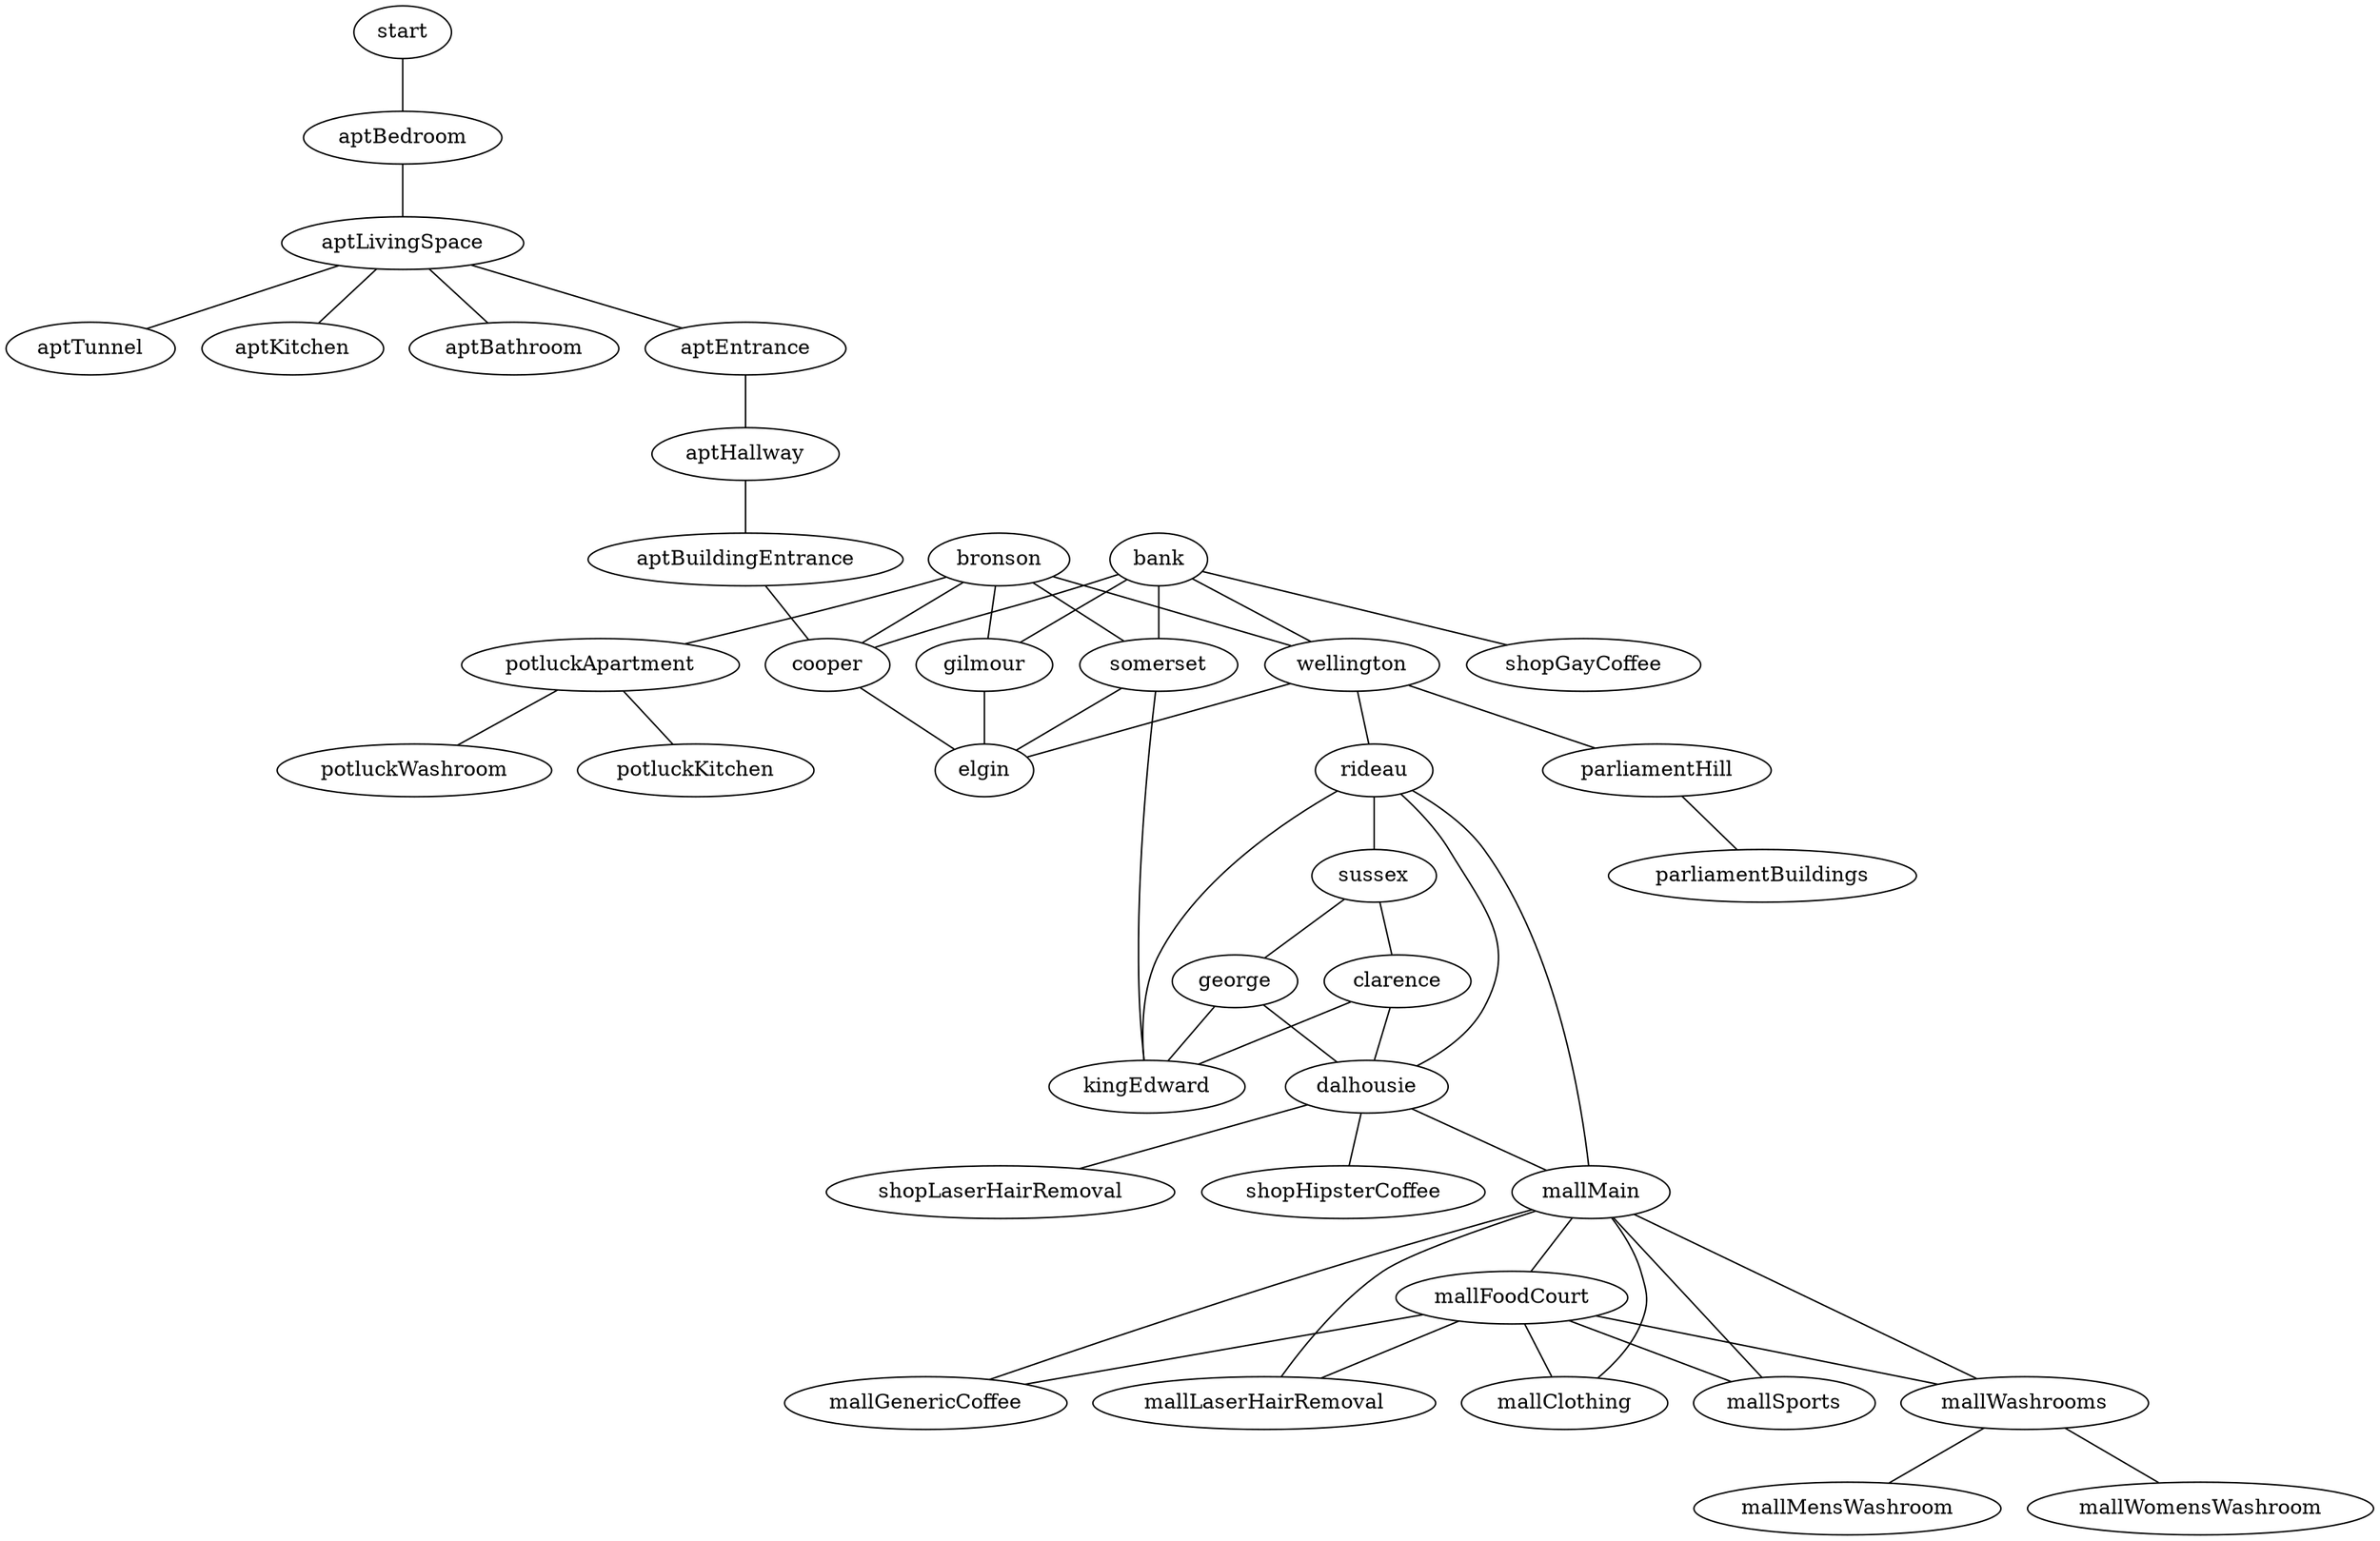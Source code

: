 graph location {

  start -- aptBedroom

  subgraph streets {
    bank -- wellington -- elgin
    bank -- cooper -- elgin
    bank -- somerset -- elgin
    bank -- gilmour -- elgin

    bronson -- wellington
    bronson -- cooper
    bronson -- somerset
    bronson -- gilmour   

    wellington -- rideau

    rideau -- sussex
    rideau -- dalhousie
    rideau -- kingEdward

    sussex -- george -- dalhousie
    sussex -- clarence -- dalhousie
    somerset -- kingEdward
    george -- kingEdward
    clarence -- kingEdward
  }

  subgraph apartment {
    aptBedroom -- aptLivingSpace -- aptTunnel
    aptLivingSpace -- aptKitchen
    aptLivingSpace -- aptBathroom
    aptLivingSpace -- aptEntrance -- aptHallway 
    aptHallway -- aptBuildingEntrance -- cooper
  }

  subgraph shops {
    bank -- shopGayCoffee
    dalhousie -- shopLaserHairRemoval
    dalhousie -- shopHipsterCoffee
  }

  subgraph mall {
    rideau -- mallMain 
    dalhousie -- mallMain

    mallMain -- mallFoodCourt
    mallMain -- mallGenericCoffee
    mallMain -- mallLaserHairRemoval
    mallMain -- mallClothing
    mallMain -- mallSports
    mallMain -- mallWashrooms
    mallFoodCourt -- mallGenericCoffee
    mallFoodCourt -- mallClothing
    mallFoodCourt -- mallSports
    mallFoodCourt -- mallLaserHairRemoval
    mallFoodCourt -- mallWashrooms

    mallWashrooms -- mallMensWashroom
    mallWashrooms -- mallWomensWashroom
  }

  subgraph potluck {
    bronson -- potluckApartment
    potluckApartment -- potluckWashroom
    potluckApartment -- potluckKitchen
  }

  subgraph parliament {
    wellington -- parliamentHill
    parliamentHill -- parliamentBuildings
  }
}
